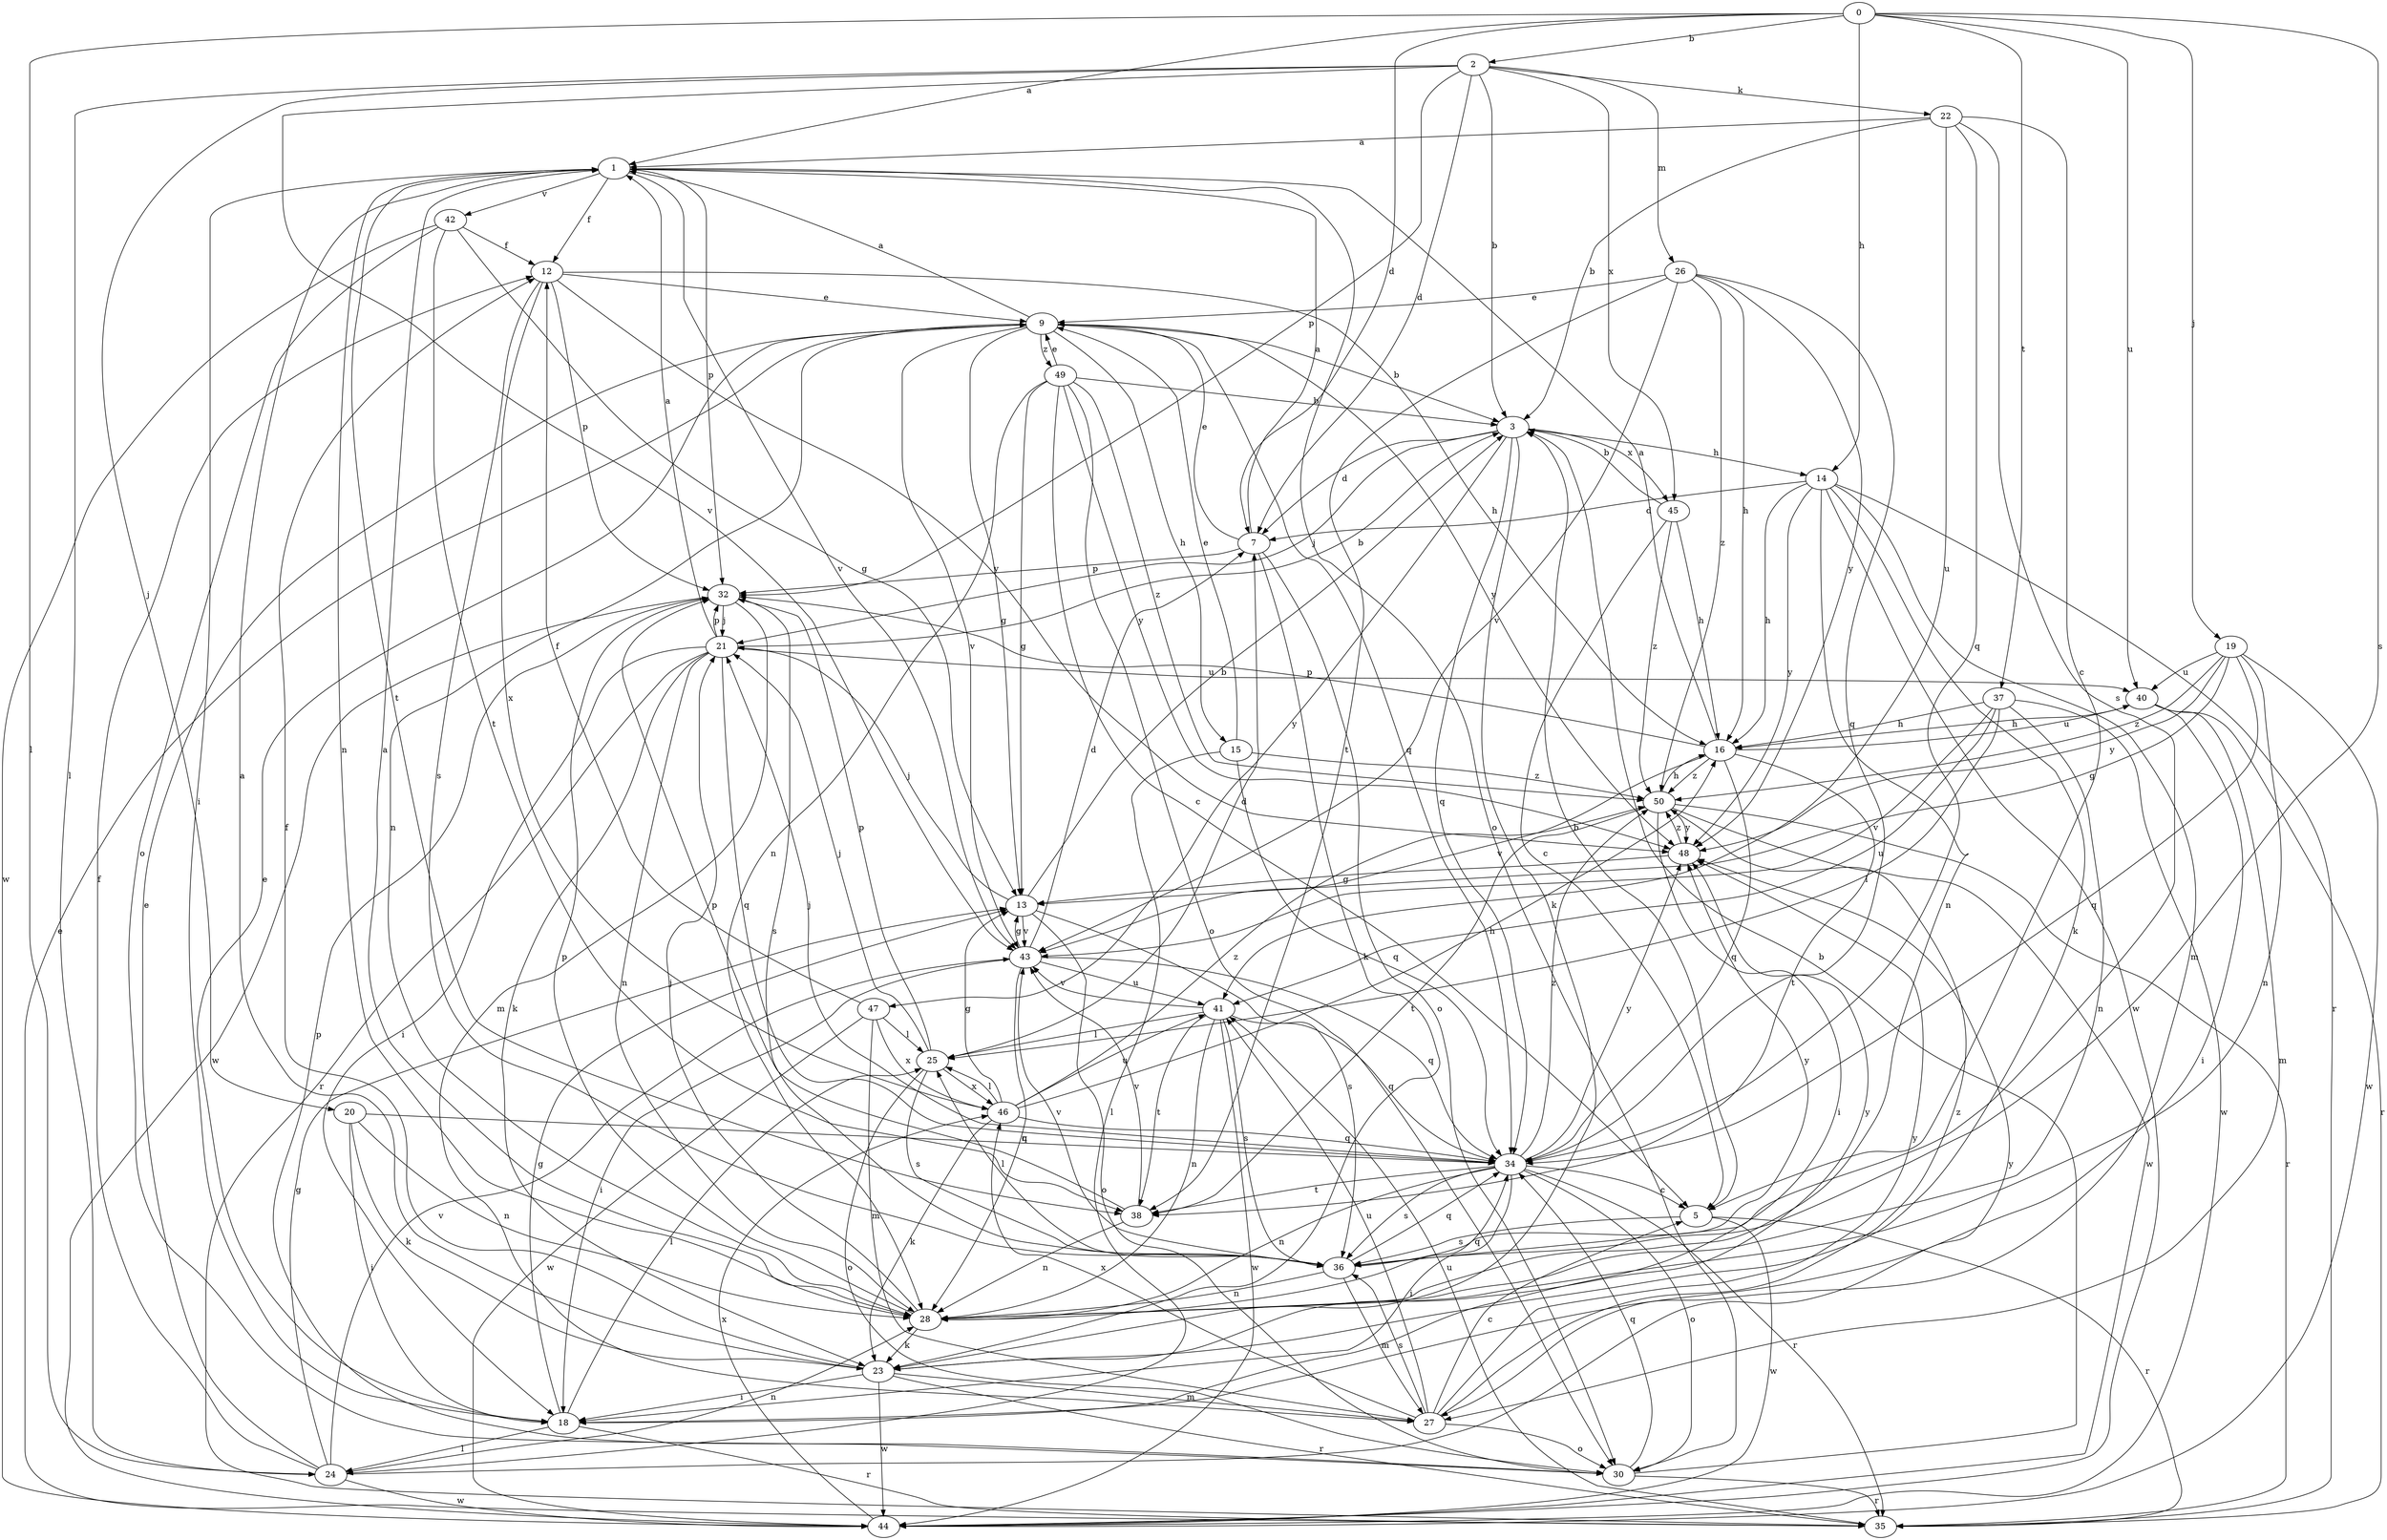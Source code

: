 strict digraph  {
0;
1;
2;
3;
5;
7;
9;
12;
13;
14;
15;
16;
18;
19;
20;
21;
22;
23;
24;
25;
26;
27;
28;
30;
32;
34;
35;
36;
37;
38;
40;
41;
42;
43;
44;
45;
46;
47;
48;
49;
50;
0 -> 1  [label=a];
0 -> 2  [label=b];
0 -> 7  [label=d];
0 -> 14  [label=h];
0 -> 19  [label=j];
0 -> 24  [label=l];
0 -> 36  [label=s];
0 -> 37  [label=t];
0 -> 40  [label=u];
1 -> 12  [label=f];
1 -> 18  [label=i];
1 -> 28  [label=n];
1 -> 30  [label=o];
1 -> 32  [label=p];
1 -> 38  [label=t];
1 -> 42  [label=v];
1 -> 43  [label=v];
2 -> 3  [label=b];
2 -> 7  [label=d];
2 -> 20  [label=j];
2 -> 22  [label=k];
2 -> 24  [label=l];
2 -> 26  [label=m];
2 -> 32  [label=p];
2 -> 43  [label=v];
2 -> 45  [label=x];
3 -> 7  [label=d];
3 -> 14  [label=h];
3 -> 21  [label=j];
3 -> 23  [label=k];
3 -> 34  [label=q];
3 -> 45  [label=x];
3 -> 47  [label=y];
5 -> 3  [label=b];
5 -> 35  [label=r];
5 -> 36  [label=s];
5 -> 44  [label=w];
7 -> 1  [label=a];
7 -> 9  [label=e];
7 -> 23  [label=k];
7 -> 30  [label=o];
7 -> 32  [label=p];
9 -> 1  [label=a];
9 -> 3  [label=b];
9 -> 13  [label=g];
9 -> 15  [label=h];
9 -> 28  [label=n];
9 -> 34  [label=q];
9 -> 43  [label=v];
9 -> 48  [label=y];
9 -> 49  [label=z];
12 -> 9  [label=e];
12 -> 16  [label=h];
12 -> 32  [label=p];
12 -> 36  [label=s];
12 -> 46  [label=x];
12 -> 48  [label=y];
13 -> 3  [label=b];
13 -> 21  [label=j];
13 -> 30  [label=o];
13 -> 36  [label=s];
13 -> 43  [label=v];
14 -> 7  [label=d];
14 -> 16  [label=h];
14 -> 23  [label=k];
14 -> 27  [label=m];
14 -> 28  [label=n];
14 -> 35  [label=r];
14 -> 44  [label=w];
14 -> 48  [label=y];
15 -> 9  [label=e];
15 -> 24  [label=l];
15 -> 34  [label=q];
15 -> 50  [label=z];
16 -> 1  [label=a];
16 -> 32  [label=p];
16 -> 34  [label=q];
16 -> 38  [label=t];
16 -> 40  [label=u];
16 -> 43  [label=v];
16 -> 50  [label=z];
18 -> 9  [label=e];
18 -> 13  [label=g];
18 -> 24  [label=l];
18 -> 25  [label=l];
18 -> 35  [label=r];
19 -> 13  [label=g];
19 -> 28  [label=n];
19 -> 34  [label=q];
19 -> 40  [label=u];
19 -> 44  [label=w];
19 -> 48  [label=y];
19 -> 50  [label=z];
20 -> 18  [label=i];
20 -> 23  [label=k];
20 -> 28  [label=n];
20 -> 34  [label=q];
21 -> 1  [label=a];
21 -> 3  [label=b];
21 -> 18  [label=i];
21 -> 23  [label=k];
21 -> 28  [label=n];
21 -> 32  [label=p];
21 -> 34  [label=q];
21 -> 35  [label=r];
21 -> 40  [label=u];
22 -> 1  [label=a];
22 -> 3  [label=b];
22 -> 5  [label=c];
22 -> 34  [label=q];
22 -> 36  [label=s];
22 -> 41  [label=u];
23 -> 1  [label=a];
23 -> 12  [label=f];
23 -> 18  [label=i];
23 -> 27  [label=m];
23 -> 35  [label=r];
23 -> 44  [label=w];
23 -> 48  [label=y];
24 -> 9  [label=e];
24 -> 12  [label=f];
24 -> 13  [label=g];
24 -> 28  [label=n];
24 -> 43  [label=v];
24 -> 44  [label=w];
24 -> 48  [label=y];
25 -> 7  [label=d];
25 -> 21  [label=j];
25 -> 30  [label=o];
25 -> 32  [label=p];
25 -> 36  [label=s];
25 -> 46  [label=x];
26 -> 9  [label=e];
26 -> 16  [label=h];
26 -> 34  [label=q];
26 -> 38  [label=t];
26 -> 43  [label=v];
26 -> 48  [label=y];
26 -> 50  [label=z];
27 -> 5  [label=c];
27 -> 30  [label=o];
27 -> 36  [label=s];
27 -> 41  [label=u];
27 -> 46  [label=x];
27 -> 48  [label=y];
27 -> 50  [label=z];
28 -> 1  [label=a];
28 -> 21  [label=j];
28 -> 23  [label=k];
28 -> 32  [label=p];
28 -> 34  [label=q];
30 -> 3  [label=b];
30 -> 32  [label=p];
30 -> 34  [label=q];
30 -> 35  [label=r];
32 -> 21  [label=j];
32 -> 27  [label=m];
32 -> 36  [label=s];
32 -> 44  [label=w];
34 -> 5  [label=c];
34 -> 18  [label=i];
34 -> 21  [label=j];
34 -> 28  [label=n];
34 -> 30  [label=o];
34 -> 35  [label=r];
34 -> 36  [label=s];
34 -> 38  [label=t];
34 -> 48  [label=y];
34 -> 50  [label=z];
35 -> 9  [label=e];
35 -> 41  [label=u];
36 -> 25  [label=l];
36 -> 27  [label=m];
36 -> 28  [label=n];
36 -> 34  [label=q];
36 -> 43  [label=v];
36 -> 48  [label=y];
37 -> 16  [label=h];
37 -> 25  [label=l];
37 -> 28  [label=n];
37 -> 41  [label=u];
37 -> 43  [label=v];
37 -> 44  [label=w];
38 -> 28  [label=n];
38 -> 32  [label=p];
38 -> 43  [label=v];
40 -> 16  [label=h];
40 -> 18  [label=i];
40 -> 27  [label=m];
40 -> 35  [label=r];
41 -> 25  [label=l];
41 -> 28  [label=n];
41 -> 34  [label=q];
41 -> 36  [label=s];
41 -> 38  [label=t];
41 -> 43  [label=v];
41 -> 44  [label=w];
42 -> 12  [label=f];
42 -> 13  [label=g];
42 -> 30  [label=o];
42 -> 38  [label=t];
42 -> 44  [label=w];
43 -> 7  [label=d];
43 -> 13  [label=g];
43 -> 18  [label=i];
43 -> 28  [label=n];
43 -> 34  [label=q];
43 -> 41  [label=u];
44 -> 46  [label=x];
45 -> 3  [label=b];
45 -> 5  [label=c];
45 -> 16  [label=h];
45 -> 50  [label=z];
46 -> 13  [label=g];
46 -> 16  [label=h];
46 -> 23  [label=k];
46 -> 25  [label=l];
46 -> 34  [label=q];
46 -> 41  [label=u];
46 -> 50  [label=z];
47 -> 12  [label=f];
47 -> 25  [label=l];
47 -> 27  [label=m];
47 -> 44  [label=w];
47 -> 46  [label=x];
48 -> 13  [label=g];
48 -> 50  [label=z];
49 -> 3  [label=b];
49 -> 5  [label=c];
49 -> 9  [label=e];
49 -> 13  [label=g];
49 -> 28  [label=n];
49 -> 30  [label=o];
49 -> 48  [label=y];
49 -> 50  [label=z];
50 -> 16  [label=h];
50 -> 18  [label=i];
50 -> 35  [label=r];
50 -> 38  [label=t];
50 -> 44  [label=w];
50 -> 48  [label=y];
}
